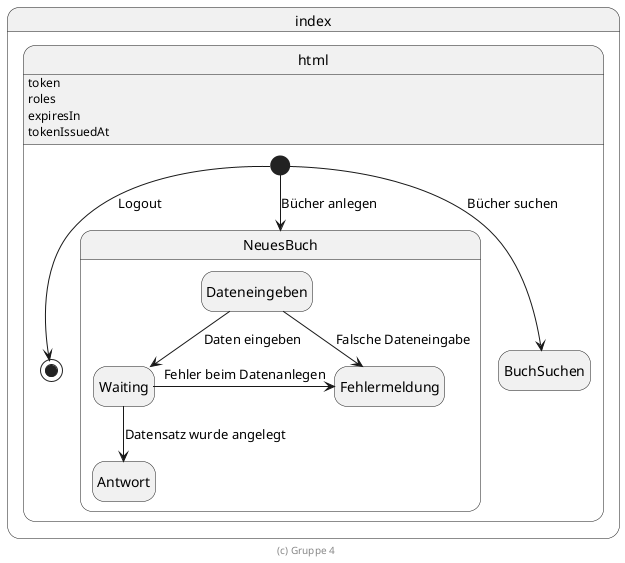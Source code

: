 @startuml Zustandsdiagramm

hide empty description

state index.html {
    index.html: token
    index.html: roles
    index.html: expiresIn
    index.html: tokenIssuedAt

    [*] --> [*]: Logout
    [*] --> NeuesBuch: Bücher anlegen
    [*] --> BuchSuchen: Bücher suchen
    
    state BuchSuchen

    state NeuesBuch{
        state Dateneingeben
        state Waiting
        state Antwort
        state Fehlermeldung

        Dateneingeben --> Waiting: Daten eingeben
        Dateneingeben --> Fehlermeldung: Falsche Dateneingabe

        Waiting --> Antwort: Datensatz wurde angelegt
        Waiting -right-> Fehlermeldung: Fehler beim Datenanlegen 
    }
}

footer (c) Gruppe 4

@enduml

